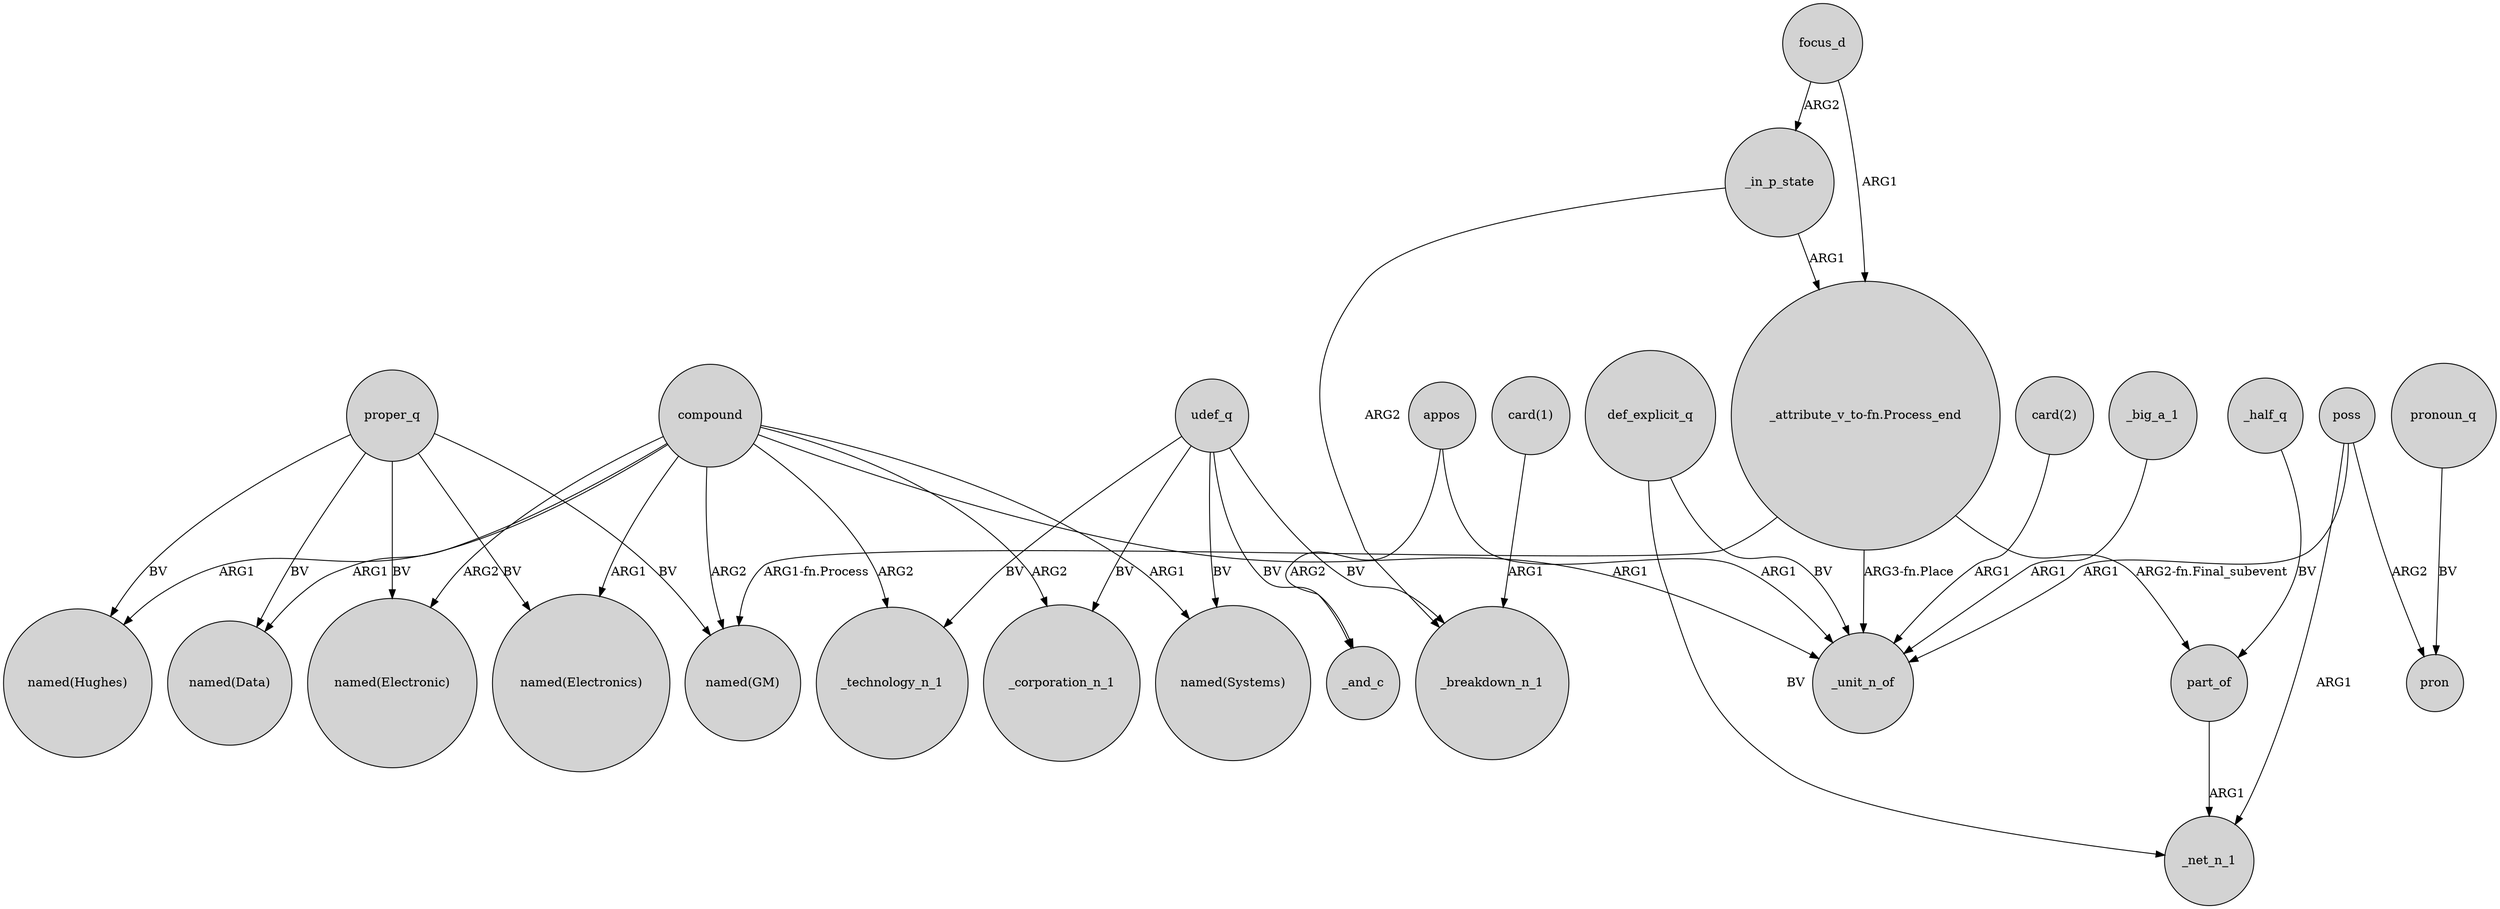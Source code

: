 digraph {
	node [shape=circle style=filled]
	proper_q -> "named(Electronics)" [label=BV]
	appos -> _unit_n_of [label=ARG1]
	def_explicit_q -> _net_n_1 [label=BV]
	focus_d -> _in_p_state [label=ARG2]
	appos -> _and_c [label=ARG2]
	compound -> "named(Electronics)" [label=ARG1]
	udef_q -> _breakdown_n_1 [label=BV]
	"card(1)" -> _breakdown_n_1 [label=ARG1]
	compound -> "named(Electronic)" [label=ARG2]
	"_attribute_v_to-fn.Process_end" -> _unit_n_of [label="ARG3-fn.Place"]
	_in_p_state -> _breakdown_n_1 [label=ARG2]
	proper_q -> "named(GM)" [label=BV]
	proper_q -> "named(Hughes)" [label=BV]
	proper_q -> "named(Data)" [label=BV]
	"_attribute_v_to-fn.Process_end" -> part_of [label="ARG2-fn.Final_subevent"]
	udef_q -> _and_c [label=BV]
	compound -> "named(Data)" [label=ARG1]
	udef_q -> _technology_n_1 [label=BV]
	compound -> _technology_n_1 [label=ARG2]
	pronoun_q -> pron [label=BV]
	compound -> "named(GM)" [label=ARG2]
	part_of -> _net_n_1 [label=ARG1]
	poss -> pron [label=ARG2]
	def_explicit_q -> _unit_n_of [label=BV]
	_half_q -> part_of [label=BV]
	compound -> "named(Systems)" [label=ARG1]
	"_attribute_v_to-fn.Process_end" -> "named(GM)" [label="ARG1-fn.Process"]
	udef_q -> "named(Systems)" [label=BV]
	focus_d -> "_attribute_v_to-fn.Process_end" [label=ARG1]
	proper_q -> "named(Electronic)" [label=BV]
	compound -> _corporation_n_1 [label=ARG2]
	udef_q -> _corporation_n_1 [label=BV]
	_big_a_1 -> _unit_n_of [label=ARG1]
	poss -> _unit_n_of [label=ARG1]
	compound -> _unit_n_of [label=ARG1]
	compound -> "named(Hughes)" [label=ARG1]
	poss -> _net_n_1 [label=ARG1]
	_in_p_state -> "_attribute_v_to-fn.Process_end" [label=ARG1]
	"card(2)" -> _unit_n_of [label=ARG1]
}
